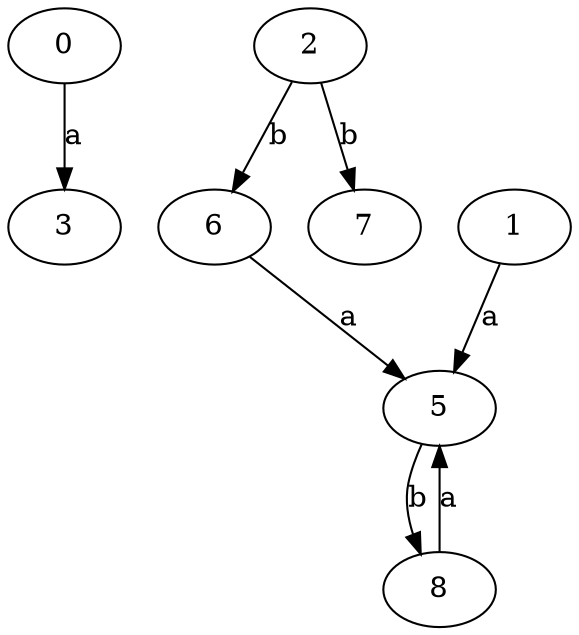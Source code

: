 strict digraph  {
0;
3;
5;
6;
7;
1;
2;
8;
0 -> 3  [label=a];
5 -> 8  [label=b];
6 -> 5  [label=a];
1 -> 5  [label=a];
2 -> 6  [label=b];
2 -> 7  [label=b];
8 -> 5  [label=a];
}
